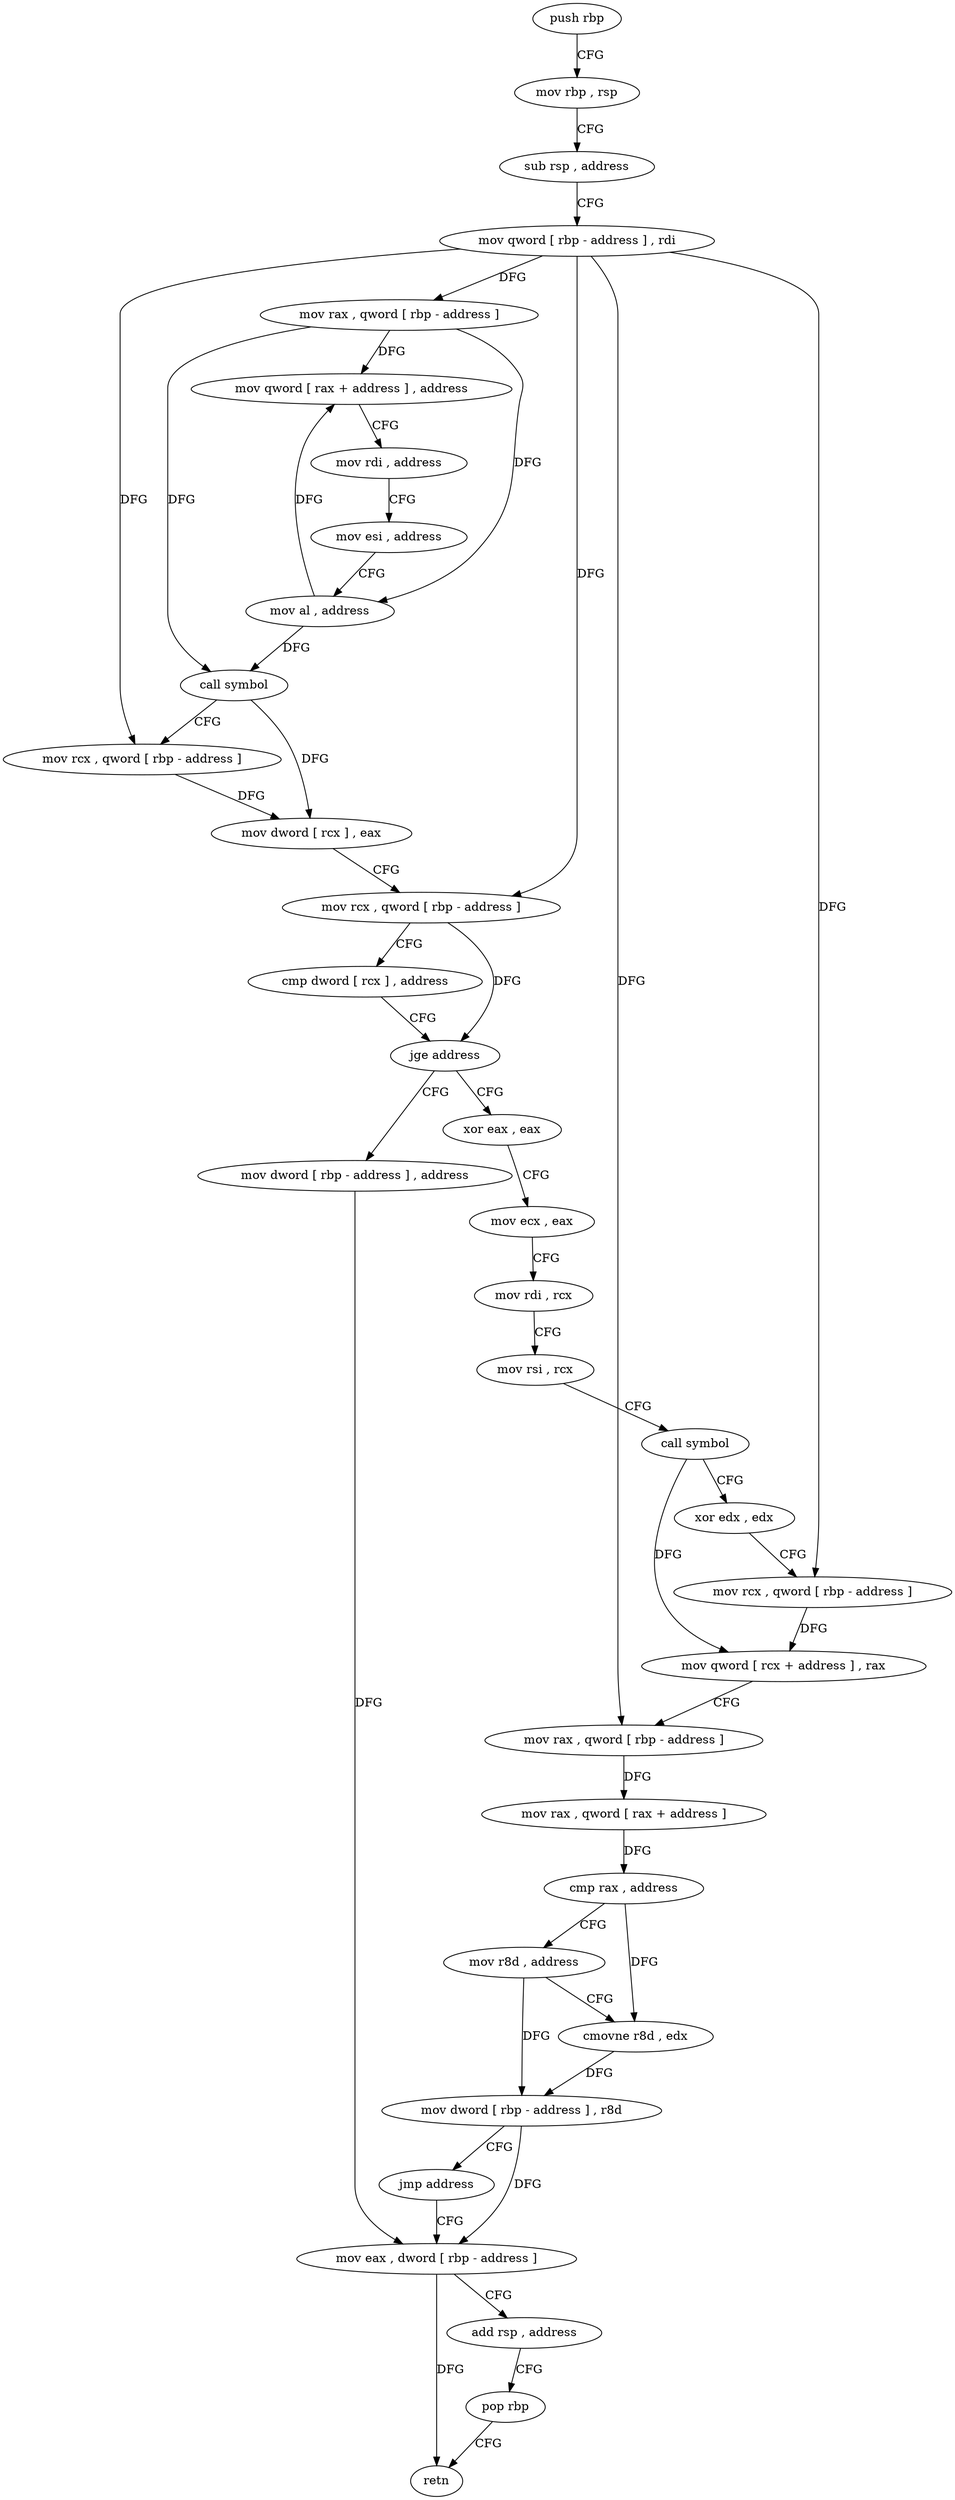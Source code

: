 digraph "func" {
"4250208" [label = "push rbp" ]
"4250209" [label = "mov rbp , rsp" ]
"4250212" [label = "sub rsp , address" ]
"4250216" [label = "mov qword [ rbp - address ] , rdi" ]
"4250220" [label = "mov rax , qword [ rbp - address ]" ]
"4250224" [label = "mov qword [ rax + address ] , address" ]
"4250232" [label = "mov rdi , address" ]
"4250242" [label = "mov esi , address" ]
"4250247" [label = "mov al , address" ]
"4250249" [label = "call symbol" ]
"4250254" [label = "mov rcx , qword [ rbp - address ]" ]
"4250258" [label = "mov dword [ rcx ] , eax" ]
"4250260" [label = "mov rcx , qword [ rbp - address ]" ]
"4250264" [label = "cmp dword [ rcx ] , address" ]
"4250267" [label = "jge address" ]
"4250329" [label = "mov dword [ rbp - address ] , address" ]
"4250273" [label = "xor eax , eax" ]
"4250336" [label = "mov eax , dword [ rbp - address ]" ]
"4250275" [label = "mov ecx , eax" ]
"4250277" [label = "mov rdi , rcx" ]
"4250280" [label = "mov rsi , rcx" ]
"4250283" [label = "call symbol" ]
"4250288" [label = "xor edx , edx" ]
"4250290" [label = "mov rcx , qword [ rbp - address ]" ]
"4250294" [label = "mov qword [ rcx + address ] , rax" ]
"4250298" [label = "mov rax , qword [ rbp - address ]" ]
"4250302" [label = "mov rax , qword [ rax + address ]" ]
"4250306" [label = "cmp rax , address" ]
"4250310" [label = "mov r8d , address" ]
"4250316" [label = "cmovne r8d , edx" ]
"4250320" [label = "mov dword [ rbp - address ] , r8d" ]
"4250324" [label = "jmp address" ]
"4250339" [label = "add rsp , address" ]
"4250343" [label = "pop rbp" ]
"4250344" [label = "retn" ]
"4250208" -> "4250209" [ label = "CFG" ]
"4250209" -> "4250212" [ label = "CFG" ]
"4250212" -> "4250216" [ label = "CFG" ]
"4250216" -> "4250220" [ label = "DFG" ]
"4250216" -> "4250254" [ label = "DFG" ]
"4250216" -> "4250260" [ label = "DFG" ]
"4250216" -> "4250290" [ label = "DFG" ]
"4250216" -> "4250298" [ label = "DFG" ]
"4250220" -> "4250224" [ label = "DFG" ]
"4250220" -> "4250247" [ label = "DFG" ]
"4250220" -> "4250249" [ label = "DFG" ]
"4250224" -> "4250232" [ label = "CFG" ]
"4250232" -> "4250242" [ label = "CFG" ]
"4250242" -> "4250247" [ label = "CFG" ]
"4250247" -> "4250249" [ label = "DFG" ]
"4250247" -> "4250224" [ label = "DFG" ]
"4250249" -> "4250254" [ label = "CFG" ]
"4250249" -> "4250258" [ label = "DFG" ]
"4250254" -> "4250258" [ label = "DFG" ]
"4250258" -> "4250260" [ label = "CFG" ]
"4250260" -> "4250264" [ label = "CFG" ]
"4250260" -> "4250267" [ label = "DFG" ]
"4250264" -> "4250267" [ label = "CFG" ]
"4250267" -> "4250329" [ label = "CFG" ]
"4250267" -> "4250273" [ label = "CFG" ]
"4250329" -> "4250336" [ label = "DFG" ]
"4250273" -> "4250275" [ label = "CFG" ]
"4250336" -> "4250339" [ label = "CFG" ]
"4250336" -> "4250344" [ label = "DFG" ]
"4250275" -> "4250277" [ label = "CFG" ]
"4250277" -> "4250280" [ label = "CFG" ]
"4250280" -> "4250283" [ label = "CFG" ]
"4250283" -> "4250288" [ label = "CFG" ]
"4250283" -> "4250294" [ label = "DFG" ]
"4250288" -> "4250290" [ label = "CFG" ]
"4250290" -> "4250294" [ label = "DFG" ]
"4250294" -> "4250298" [ label = "CFG" ]
"4250298" -> "4250302" [ label = "DFG" ]
"4250302" -> "4250306" [ label = "DFG" ]
"4250306" -> "4250310" [ label = "CFG" ]
"4250306" -> "4250316" [ label = "DFG" ]
"4250310" -> "4250316" [ label = "CFG" ]
"4250310" -> "4250320" [ label = "DFG" ]
"4250316" -> "4250320" [ label = "DFG" ]
"4250320" -> "4250324" [ label = "CFG" ]
"4250320" -> "4250336" [ label = "DFG" ]
"4250324" -> "4250336" [ label = "CFG" ]
"4250339" -> "4250343" [ label = "CFG" ]
"4250343" -> "4250344" [ label = "CFG" ]
}
